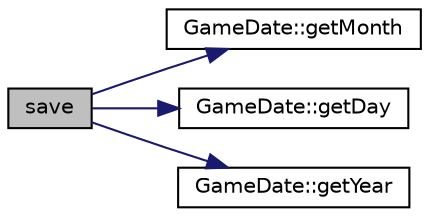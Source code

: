 digraph "save"
{
  edge [fontname="Helvetica",fontsize="10",labelfontname="Helvetica",labelfontsize="10"];
  node [fontname="Helvetica",fontsize="10",shape=record];
  rankdir="LR";
  Node1 [label="save",height=0.2,width=0.4,color="black", fillcolor="grey75", style="filled", fontcolor="black"];
  Node1 -> Node2 [color="midnightblue",fontsize="10",style="solid"];
  Node2 [label="GameDate::getMonth",height=0.2,width=0.4,color="black", fillcolor="white", style="filled",URL="$class_game_date.html#a2b8fba33da7e4820587a2e6ccc9411e0"];
  Node1 -> Node3 [color="midnightblue",fontsize="10",style="solid"];
  Node3 [label="GameDate::getDay",height=0.2,width=0.4,color="black", fillcolor="white", style="filled",URL="$class_game_date.html#aa5f51d52c16e608253fd4c2762a1dfbb"];
  Node1 -> Node4 [color="midnightblue",fontsize="10",style="solid"];
  Node4 [label="GameDate::getYear",height=0.2,width=0.4,color="black", fillcolor="white", style="filled",URL="$class_game_date.html#ac996cd8d1fbd5a4ad9ede22a6b9aa7aa"];
}
